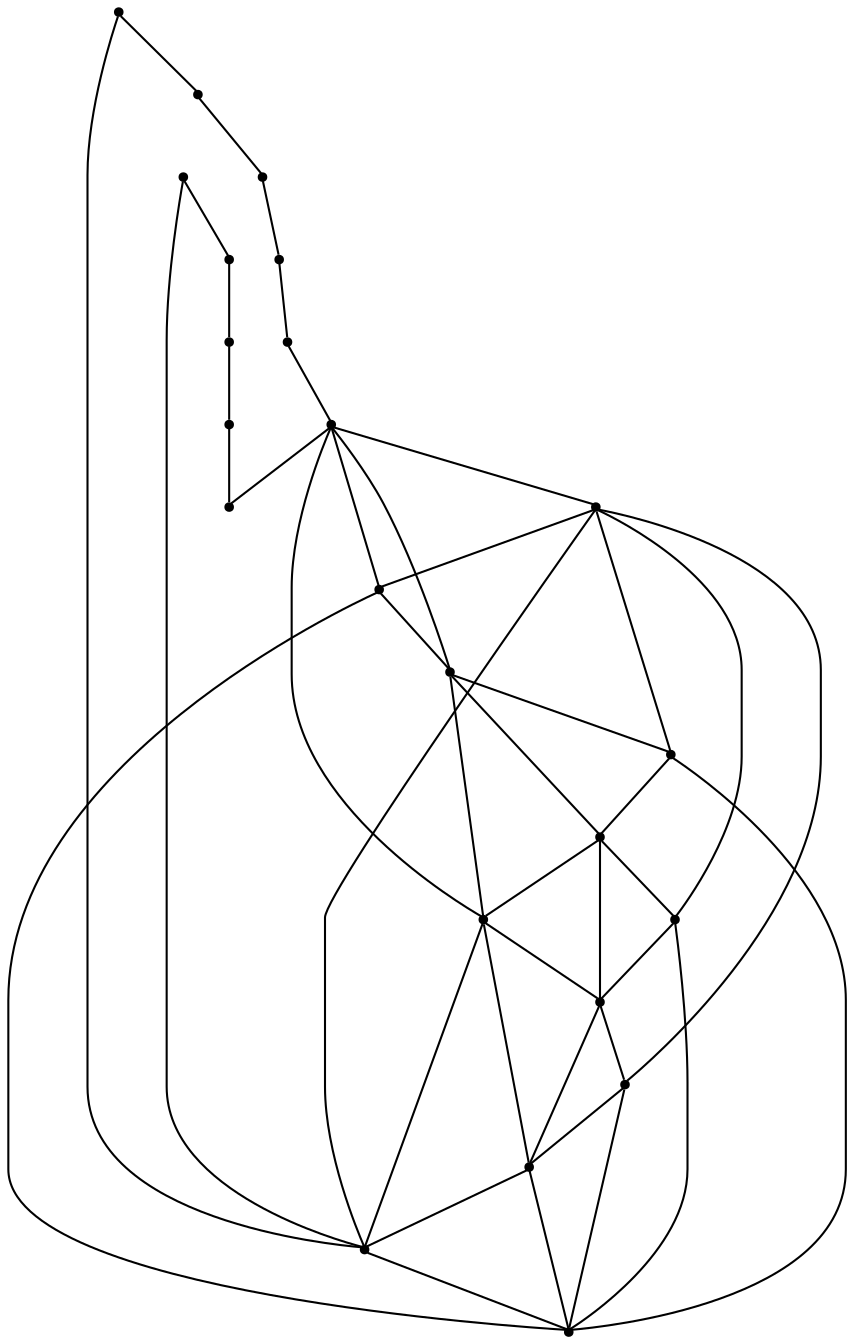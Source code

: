 graph {
  node [shape=point,comment="{\"directed\":false,\"doi\":\"10.1007/978-3-319-27261-0_34\",\"figure\":\"2 (1)\"}"]

  v0 [pos="1381.7544739539617,400.3885720403466"]
  v1 [pos="1455.130738846015,408.1907037334609"]
  v2 [pos="1521.9945641453287,418.8057935794038"]
  v3 [pos="1377.3339661266477,458.0917865191602"]
  v4 [pos="1453.7784357610426,450.23850651942416"]
  v5 [pos="1521.4694509919793,438.41171448187913"]
  v6 [pos="1198.1857128563763,413.69050190684646"]
  v7 [pos="1303.4565927089263,400.515445275824"]
  v8 [pos="1198.3117768944626,444.5605914224818"]
  v9 [pos="1301.6364696349503,457.5968441873759"]
  v10 [pos="1119.168964549266,429.1123562039277"]
  v11 [pos="1567.9987813146045,249.58706183851643"]
  v12 [pos="1388.4670898856145,429.11235620392773"]
  v13 [pos="1208.9352712797893,429.11235620392773"]
  v14 [pos="1567.9987813146045,429.1123562039277"]
  v15 [pos="1567.998781314604,608.6388269406491"]
  v16 [pos="1478.2302489894616,429.11235620392773"]
  v17 [pos="1478.2291997805696,518.8784371191059"]
  v18 [pos="1421.1054985679234,510.71802882599513"]
  v19 [pos="1478.2302489894619,653.5245778213242"]
  v20 [pos="1358.5414902791333,503.9179985714733"]
  v21 [pos="1298.6996067693638,429.11235620392773"]
  v22 [pos="1291.7953353467697,498.1638895868423"]

  v0 -- v7 [id="-1",pos="1381.7544739539617,400.3885720403466 1369.1651320746532,399.62860816163203 1356.3769710513752,399.19128834574724 1343.5890553879776,399.1912883457472 1330.1380893423402,399.1912883457472 1316.687254871375,399.6749724993305 1303.4565927089263,400.515445275824"]
  v10 -- v19 [id="-2",pos="1119.168964549266,429.1123562039277 1478.2302489894619,653.5245778213242 1478.2302489894619,653.5245778213242 1478.2302489894619,653.5245778213242"]
  v10 -- v13 [id="-3",pos="1119.168964549266,429.1123562039277 1208.9352712797893,429.11235620392773 1208.9352712797893,429.11235620392773 1208.9352712797893,429.11235620392773"]
  v10 -- v22 [id="-4",pos="1119.168964549266,429.1123562039277 1291.7953353467697,498.1638895868423 1291.7953353467697,498.1638895868423 1291.7953353467697,498.1638895868423"]
  v22 -- v15 [id="-6",pos="1291.7953353467697,498.1638895868423 1567.998781314604,608.6388269406491 1567.998781314604,608.6388269406491 1567.998781314604,608.6388269406491"]
  v13 -- v21 [id="-8",pos="1208.9352712797893,429.11235620392773 1298.6996067693638,429.11235620392773 1298.6996067693638,429.11235620392773 1298.6996067693638,429.11235620392773"]
  v21 -- v12 [id="-9",pos="1298.6996067693638,429.11235620392773 1388.4670898856145,429.11235620392773 1388.4670898856145,429.11235620392773 1388.4670898856145,429.11235620392773"]
  v12 -- v16 [id="-10",pos="1388.4670898856145,429.11235620392773 1478.2302489894616,429.11235620392773 1478.2302489894616,429.11235620392773 1478.2302489894616,429.11235620392773"]
  v16 -- v14 [id="-11",pos="1478.2302489894616,429.11235620392773 1567.9987813146045,429.1123562039277 1567.9987813146045,429.1123562039277 1567.9987813146045,429.1123562039277"]
  v1 -- v0 [id="-12",pos="1455.130738846015,408.1907037334609 1432.5426639285238,404.8714592162288 1407.545252050326,401.9508967811257 1381.7544739539617,400.3885720403466"]
  v2 -- v1 [id="-13",pos="1521.9945641453287,418.8057935794038 1504.4717735250147,416.4461723058269 1481.420834798003,412.0492985264619 1455.130738846015,408.1907037334609"]
  v2 -- v14 [id="-14",pos="1521.9945641453287,418.8057935794038 1524.9266611689516,420.4980753446852 1527.8623198814003,421.0850870049604 1530.5980134714373,421.63209718783736 1567.9998305234963,429.11235620392773 1530.5980134714373,421.63209718783736 1530.5980134714373,421.63209718783736 1567.9987813146045,429.1123562039277 1567.9987813146045,429.1123562039277 1567.9987813146045,429.1123562039277"]
  v10 -- v8 [id="-15",pos="1119.168964549266,429.1123562039277 1156.571830810217,436.59261522001805 1156.571830810217,436.59261522001805 1156.571830810217,436.59261522001805 1167.5550293793833,438.7889852929353 1181.7624370996066,441.63026110919105 1198.3117768944626,444.5605914224818"]
  v3 -- v9 [id="-16",pos="1377.3339661266477,458.0917865191602 1366.1809223770215,458.6922024559981 1354.8848931606851,459.0334240621082 1343.5890553879776,459.0334240621082 1329.5193648765903,459.0334240621082 1315.4498183227483,458.50421899317234 1301.6364696349503,457.5968441873759"]
  v4 -- v3 [id="-17",pos="1453.7784357610426,450.23850651942416 1430.246908159157,453.65804907516457 1404.1686107386586,456.6337050201651 1377.3339661266477,458.0917865191602"]
  v5 -- v4 [id="-18",pos="1521.4694509919793,438.41171448187913 1503.8953875580432,441.8906079101316 1480.4667891825475,446.3502030886286 1453.7784357610426,450.23850651942416"]
  v5 -- v14 [id="-19",pos="1521.4694509919793,438.41171448187913 1524.7308760916653,437.76578608855186 1527.771198752822,437.15784534733206 1530.5980134714373,436.59261522001805 1567.9998305234963,429.11235620392773 1530.5980134714373,436.59261522001805 1530.5980134714373,436.59261522001805 1567.9987813146045,429.1123562039277 1567.9987813146045,429.1123562039277 1567.9987813146045,429.1123562039277"]
  v6 -- v10 [id="-20",pos="1198.1857128563763,413.69050190684646 1181.6887612931148,416.60918539236957 1167.5265430347004,419.4414236845081 1156.571830810217,421.63209718783736 1119.168964549266,429.1123562039277 1119.168964549266,429.1123562039277 1119.168964549266,429.1123562039277"]
  v13 -- v20 [id="-21",pos="1208.9352712797893,429.11235620392773 1358.5414902791333,503.9179985714733 1358.5414902791333,503.9179985714733 1358.5414902791333,503.9179985714733"]
  v20 -- v15 [id="-22",pos="1358.5414902791333,503.9179985714733 1567.998781314604,608.6388269406491 1567.998781314604,608.6388269406491 1567.998781314604,608.6388269406491"]
  v13 -- v11 [id="-23",pos="1208.9352712797893,429.11235620392773 1567.9987813146045,249.58706183851643 1567.9987813146045,249.58706183851643 1567.9987813146045,249.58706183851643"]
  v7 -- v6 [id="-24",pos="1303.4565927089263,400.515445275824 1264.643722899026,402.9663549621965 1227.7043534804252,408.4589847918353 1198.1857128563763,413.69050190684646"]
  v10 -- v11 [id="-25",pos="1119.168964549266,429.1123562039277 1567.9987813146045,249.58706183851643 1567.9987813146045,249.58706183851643 1567.9987813146045,249.58706183851643"]
  v9 -- v8 [id="-26",pos="1301.6364696349503,457.5968441873759 1263.5427525653486,455.0898039211199 1227.3466928716339,449.6993872796952 1198.3117768944626,444.5605914224818"]
  v11 -- v12 [id="-29",pos="1567.9987813146045,249.58706183851643 1388.4670898856145,429.11235620392773 1388.4670898856145,429.11235620392773 1388.4670898856145,429.11235620392773"]
  v14 -- v11 [id="-32",pos="1567.9987813146045,429.1123562039277 1567.9987813146045,249.58706183851643 1567.9987813146045,249.58706183851643 1567.9987813146045,249.58706183851643"]
  v22 -- v13 [id="-33",pos="1291.7953353467697,498.1638895868423 1208.9352712797893,429.11235620392773 1208.9352712797893,429.11235620392773 1208.9352712797893,429.11235620392773"]
  v14 -- v15 [id="-36",pos="1567.9987813146045,429.1123562039277 1567.998781314604,608.6388269406491 1567.998781314604,608.6388269406491 1567.998781314604,608.6388269406491"]
  v21 -- v11 [id="-38",pos="1298.6996067693638,429.11235620392773 1567.9987813146045,249.58706183851643 1567.9987813146045,249.58706183851643 1567.9987813146045,249.58706183851643"]
  v21 -- v18 [id="-41",pos="1298.6996067693638,429.11235620392773 1421.1054985679234,510.71802882599513 1421.1054985679234,510.71802882599513 1421.1054985679234,510.71802882599513"]
  v18 -- v15 [id="-43",pos="1421.1054985679234,510.71802882599513 1567.998781314604,608.6388269406491 1567.998781314604,608.6388269406491 1567.998781314604,608.6388269406491"]
  v16 -- v15 [id="-44",pos="1478.2302489894616,429.11235620392773 1567.998781314604,608.6388269406491 1567.998781314604,608.6388269406491 1567.998781314604,608.6388269406491"]
  v16 -- v11 [id="-45",pos="1478.2302489894616,429.11235620392773 1567.9987813146045,249.58706183851643 1567.9987813146045,249.58706183851643 1567.9987813146045,249.58706183851643"]
  v17 -- v16 [id="-49",pos="1478.2291997805696,518.8784371191059 1478.2302489894616,429.11235620392773 1478.2302489894616,429.11235620392773 1478.2302489894616,429.11235620392773"]
  v18 -- v12 [id="-50",pos="1421.1054985679234,510.71802882599513 1388.4670898856145,429.11235620392773 1388.4670898856145,429.11235620392773 1388.4670898856145,429.11235620392773"]
  v20 -- v21 [id="-51",pos="1358.5414902791333,503.9179985714733 1298.6996067693638,429.11235620392773 1298.6996067693638,429.11235620392773 1298.6996067693638,429.11235620392773"]
  v12 -- v17 [id="-53",pos="1388.4670898856145,429.11235620392773 1478.2291997805696,518.8784371191059 1478.2291997805696,518.8784371191059 1478.2291997805696,518.8784371191059"]
  v17 -- v15 [id="-56",pos="1478.2291997805696,518.8784371191059 1567.998781314604,608.6388269406491 1567.998781314604,608.6388269406491 1567.998781314604,608.6388269406491"]
  v19 -- v18 [id="-57",pos="1478.2302489894619,653.5245778213242 1421.1054985679234,510.71802882599513 1421.1054985679234,510.71802882599513 1421.1054985679234,510.71802882599513"]
  v19 -- v17 [id="-60",pos="1478.2302489894619,653.5245778213242 1478.2291997805696,518.8784371191059 1478.2291997805696,518.8784371191059 1478.2291997805696,518.8784371191059"]
  v19 -- v14 [id="-62",pos="1478.2302489894619,653.5245778213242 1567.9987813146045,429.1123562039277 1567.9987813146045,429.1123562039277 1567.9987813146045,429.1123562039277"]
  v19 -- v22 [id="-63",pos="1478.2302489894619,653.5245778213242 1291.7953353467697,498.1638895868423 1291.7953353467697,498.1638895868423 1291.7953353467697,498.1638895868423"]
  v19 -- v20 [id="-65",pos="1478.2302489894619,653.5245778213242 1358.5414902791333,503.9179985714733 1358.5414902791333,503.9179985714733 1358.5414902791333,503.9179985714733"]
}